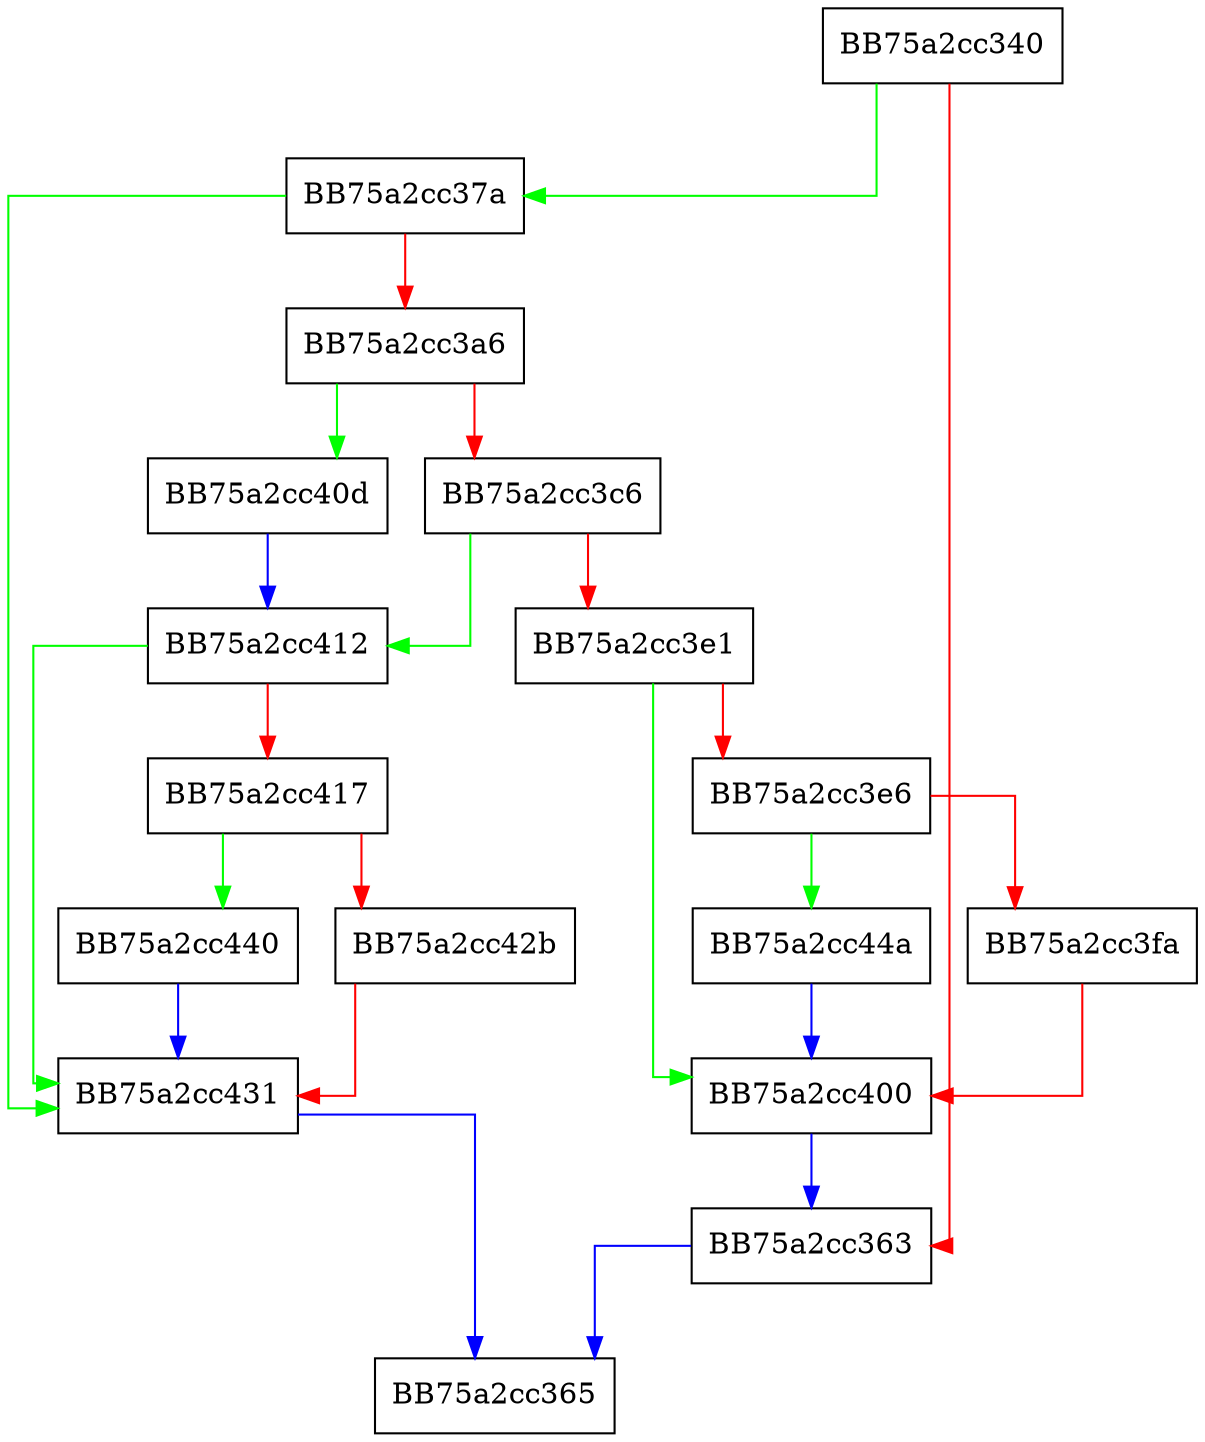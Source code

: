 digraph Start {
  node [shape="box"];
  graph [splines=ortho];
  BB75a2cc340 -> BB75a2cc37a [color="green"];
  BB75a2cc340 -> BB75a2cc363 [color="red"];
  BB75a2cc363 -> BB75a2cc365 [color="blue"];
  BB75a2cc37a -> BB75a2cc431 [color="green"];
  BB75a2cc37a -> BB75a2cc3a6 [color="red"];
  BB75a2cc3a6 -> BB75a2cc40d [color="green"];
  BB75a2cc3a6 -> BB75a2cc3c6 [color="red"];
  BB75a2cc3c6 -> BB75a2cc412 [color="green"];
  BB75a2cc3c6 -> BB75a2cc3e1 [color="red"];
  BB75a2cc3e1 -> BB75a2cc400 [color="green"];
  BB75a2cc3e1 -> BB75a2cc3e6 [color="red"];
  BB75a2cc3e6 -> BB75a2cc44a [color="green"];
  BB75a2cc3e6 -> BB75a2cc3fa [color="red"];
  BB75a2cc3fa -> BB75a2cc400 [color="red"];
  BB75a2cc400 -> BB75a2cc363 [color="blue"];
  BB75a2cc40d -> BB75a2cc412 [color="blue"];
  BB75a2cc412 -> BB75a2cc431 [color="green"];
  BB75a2cc412 -> BB75a2cc417 [color="red"];
  BB75a2cc417 -> BB75a2cc440 [color="green"];
  BB75a2cc417 -> BB75a2cc42b [color="red"];
  BB75a2cc42b -> BB75a2cc431 [color="red"];
  BB75a2cc431 -> BB75a2cc365 [color="blue"];
  BB75a2cc440 -> BB75a2cc431 [color="blue"];
  BB75a2cc44a -> BB75a2cc400 [color="blue"];
}